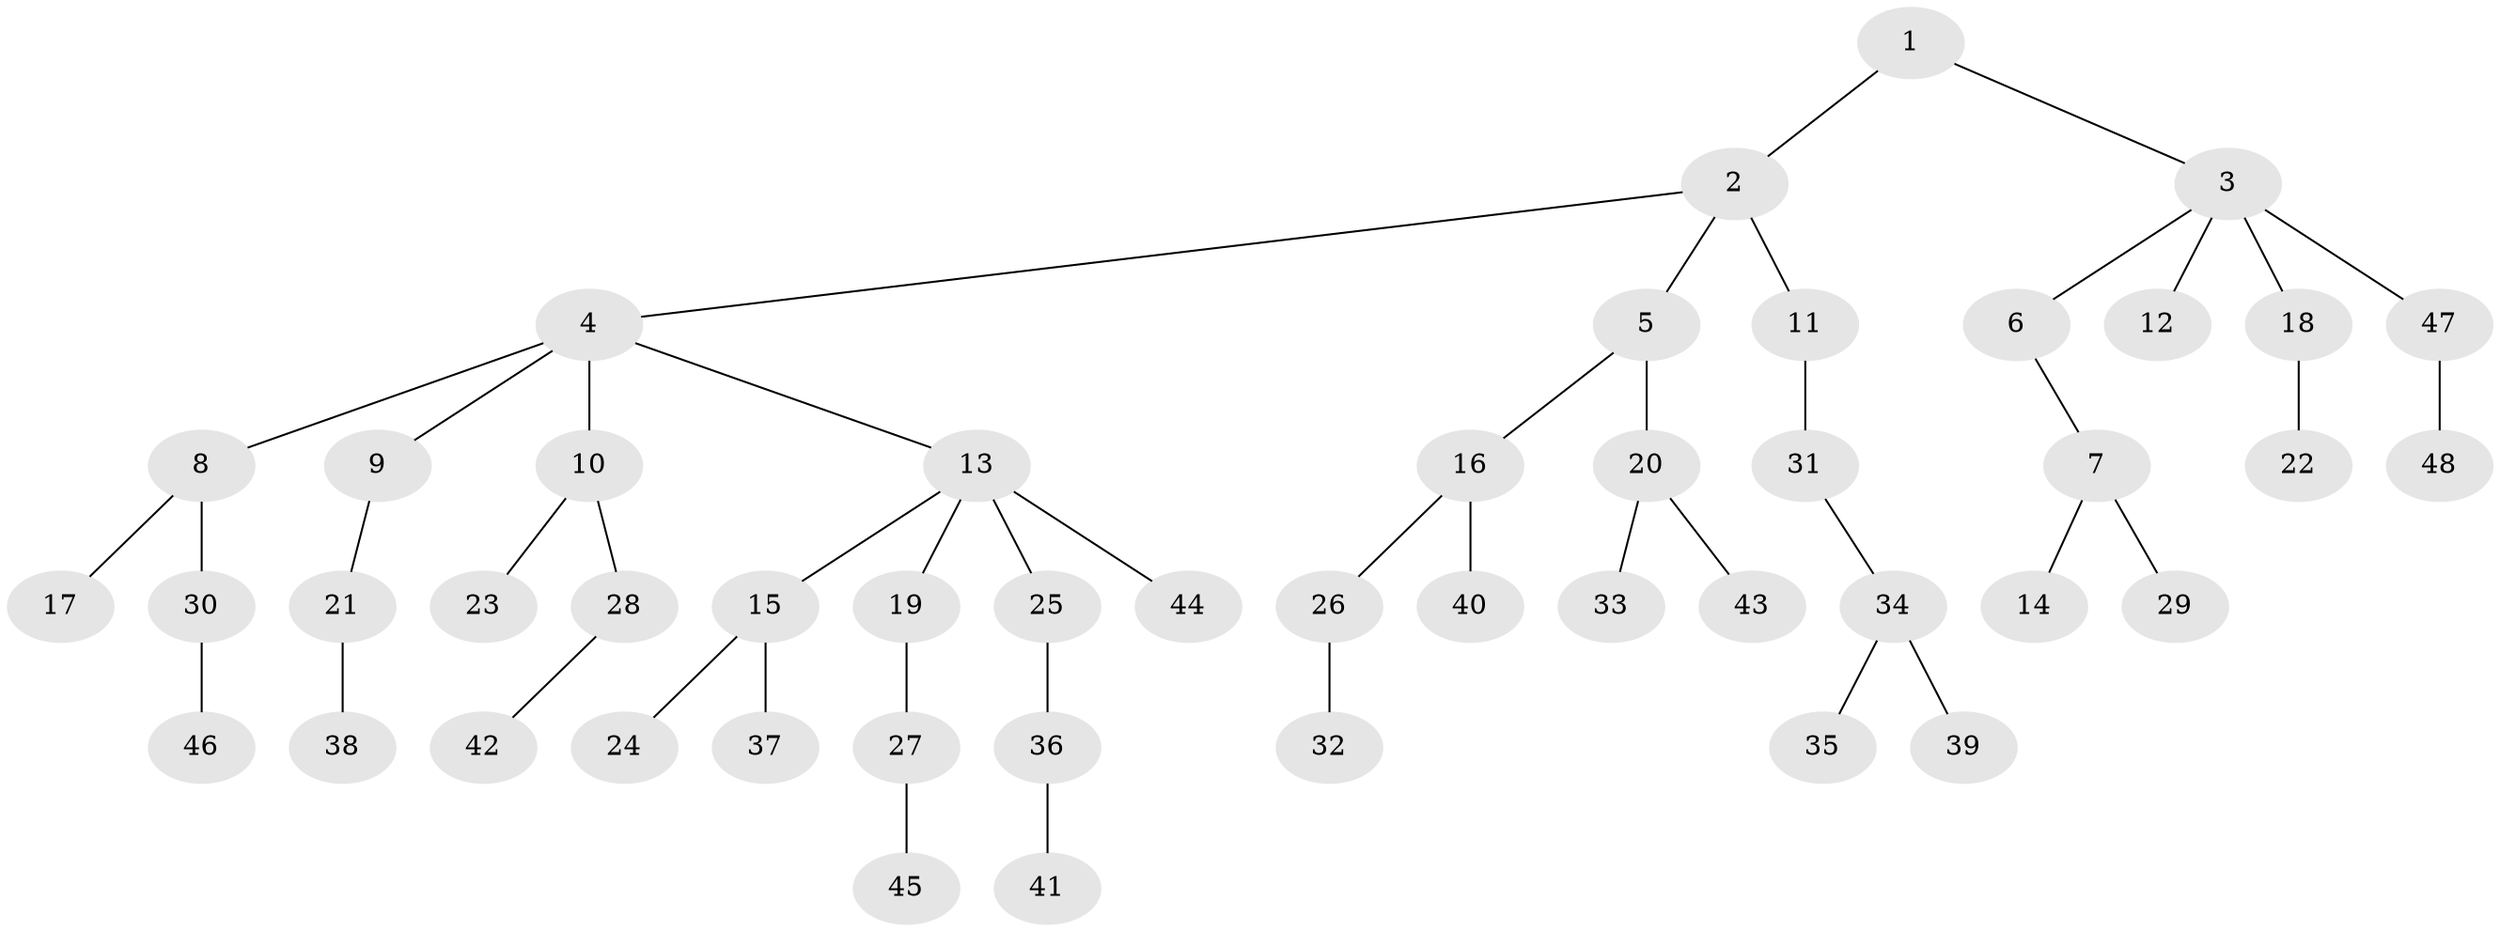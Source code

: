 // original degree distribution, {3: 0.1368421052631579, 6: 0.021052631578947368, 7: 0.010526315789473684, 4: 0.07368421052631578, 5: 0.021052631578947368, 1: 0.5052631578947369, 2: 0.23157894736842105}
// Generated by graph-tools (version 1.1) at 2025/37/03/09/25 02:37:02]
// undirected, 48 vertices, 47 edges
graph export_dot {
graph [start="1"]
  node [color=gray90,style=filled];
  1;
  2;
  3;
  4;
  5;
  6;
  7;
  8;
  9;
  10;
  11;
  12;
  13;
  14;
  15;
  16;
  17;
  18;
  19;
  20;
  21;
  22;
  23;
  24;
  25;
  26;
  27;
  28;
  29;
  30;
  31;
  32;
  33;
  34;
  35;
  36;
  37;
  38;
  39;
  40;
  41;
  42;
  43;
  44;
  45;
  46;
  47;
  48;
  1 -- 2 [weight=1.0];
  1 -- 3 [weight=1.0];
  2 -- 4 [weight=1.0];
  2 -- 5 [weight=1.0];
  2 -- 11 [weight=1.0];
  3 -- 6 [weight=1.0];
  3 -- 12 [weight=1.0];
  3 -- 18 [weight=1.0];
  3 -- 47 [weight=2.0];
  4 -- 8 [weight=1.0];
  4 -- 9 [weight=1.0];
  4 -- 10 [weight=1.0];
  4 -- 13 [weight=1.0];
  5 -- 16 [weight=1.0];
  5 -- 20 [weight=1.0];
  6 -- 7 [weight=1.0];
  7 -- 14 [weight=1.0];
  7 -- 29 [weight=2.0];
  8 -- 17 [weight=1.0];
  8 -- 30 [weight=1.0];
  9 -- 21 [weight=1.0];
  10 -- 23 [weight=1.0];
  10 -- 28 [weight=1.0];
  11 -- 31 [weight=2.0];
  13 -- 15 [weight=1.0];
  13 -- 19 [weight=1.0];
  13 -- 25 [weight=1.0];
  13 -- 44 [weight=2.0];
  15 -- 24 [weight=1.0];
  15 -- 37 [weight=1.0];
  16 -- 26 [weight=1.0];
  16 -- 40 [weight=2.0];
  18 -- 22 [weight=1.0];
  19 -- 27 [weight=1.0];
  20 -- 33 [weight=1.0];
  20 -- 43 [weight=1.0];
  21 -- 38 [weight=1.0];
  25 -- 36 [weight=1.0];
  26 -- 32 [weight=1.0];
  27 -- 45 [weight=1.0];
  28 -- 42 [weight=1.0];
  30 -- 46 [weight=1.0];
  31 -- 34 [weight=1.0];
  34 -- 35 [weight=1.0];
  34 -- 39 [weight=1.0];
  36 -- 41 [weight=1.0];
  47 -- 48 [weight=1.0];
}
